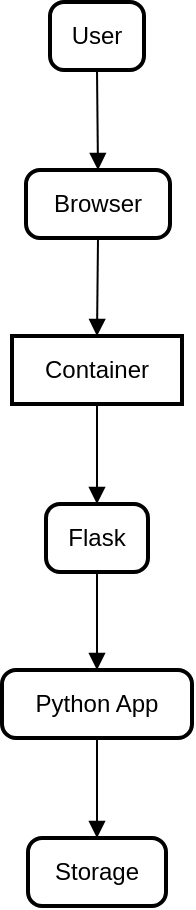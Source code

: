 <mxGraphModel><root><mxCell id="0"/><mxCell id="1" parent="0"/><mxCell id="2" value="User" style="rounded=1;absoluteArcSize=1;arcSize=14;whiteSpace=wrap;strokeWidth=2;" vertex="1" parent="1"><mxGeometry x="24" width="47" height="34" as="geometry"/></mxCell><mxCell id="3" value="Browser" style="rounded=1;absoluteArcSize=1;arcSize=14;whiteSpace=wrap;strokeWidth=2;" vertex="1" parent="1"><mxGeometry x="12" y="84" width="72" height="34" as="geometry"/></mxCell><mxCell id="4" value="Container" style="whiteSpace=wrap;strokeWidth=2;" vertex="1" parent="1"><mxGeometry x="5" y="167" width="85" height="34" as="geometry"/></mxCell><mxCell id="5" value="Flask" style="rounded=1;absoluteArcSize=1;arcSize=14;whiteSpace=wrap;strokeWidth=2;" vertex="1" parent="1"><mxGeometry x="22" y="251" width="51" height="34" as="geometry"/></mxCell><mxCell id="6" value="Python App" style="rounded=1;absoluteArcSize=1;arcSize=14;whiteSpace=wrap;strokeWidth=2;" vertex="1" parent="1"><mxGeometry y="334" width="95" height="34" as="geometry"/></mxCell><mxCell id="7" value="Storage" style="rounded=1;absoluteArcSize=1;arcSize=14;whiteSpace=wrap;strokeWidth=2;" vertex="1" parent="1"><mxGeometry x="13" y="418" width="69" height="34" as="geometry"/></mxCell><mxCell id="8" value="" style="curved=1;startArrow=none;endArrow=block;exitX=0.5;exitY=0.99;entryX=0.5;entryY=-0.01;" edge="1" parent="1" source="2" target="3"><mxGeometry relative="1" as="geometry"><Array as="points"/></mxGeometry></mxCell><mxCell id="9" value="" style="curved=1;startArrow=none;endArrow=block;exitX=0.5;exitY=0.97;entryX=0.5;entryY=0;" edge="1" parent="1" source="3" target="4"><mxGeometry relative="1" as="geometry"><Array as="points"/></mxGeometry></mxCell><mxCell id="10" value="" style="curved=1;startArrow=none;endArrow=block;exitX=0.5;exitY=0.99;entryX=0.5;entryY=-0.01;" edge="1" parent="1" source="4" target="5"><mxGeometry relative="1" as="geometry"><Array as="points"/></mxGeometry></mxCell><mxCell id="11" value="" style="curved=1;startArrow=none;endArrow=block;exitX=0.5;exitY=0.97;entryX=0.5;entryY=0;" edge="1" parent="1" source="5" target="6"><mxGeometry relative="1" as="geometry"><Array as="points"/></mxGeometry></mxCell><mxCell id="12" value="" style="curved=1;startArrow=none;endArrow=block;exitX=0.5;exitY=0.99;entryX=0.5;entryY=-0.01;" edge="1" parent="1" source="6" target="7"><mxGeometry relative="1" as="geometry"><Array as="points"/></mxGeometry></mxCell></root></mxGraphModel>